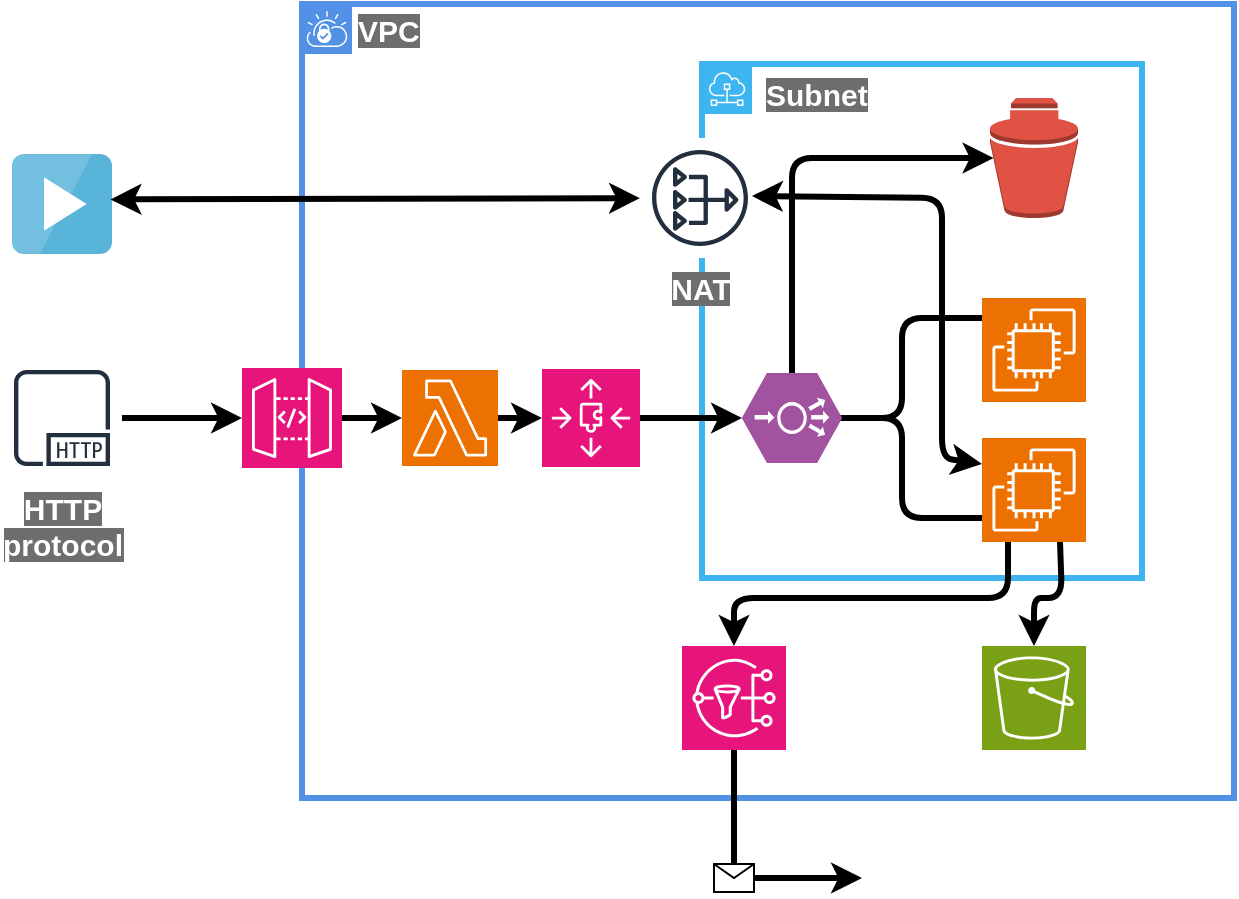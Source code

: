 <mxfile version="24.7.17">
  <diagram name="Página-1" id="SHzega7YgOfOrknnlG9c">
    <mxGraphModel dx="1434" dy="836" grid="1" gridSize="10" guides="1" tooltips="1" connect="1" arrows="1" fold="1" page="1" pageScale="1" pageWidth="827" pageHeight="1169" math="0" shadow="0">
      <root>
        <mxCell id="0" />
        <mxCell id="1" parent="0" />
        <mxCell id="ZPoAsINGIN8y0a9OSrKp-18" value="&lt;b&gt;&lt;font color=&quot;#ffffff&quot; style=&quot;font-size: 15px; background-color: rgb(110, 110, 110);&quot;&gt;VPC&lt;/font&gt;&lt;/b&gt;" style="shape=mxgraph.ibm.box;prType=vpc;fontStyle=0;verticalAlign=top;align=left;spacingLeft=32;spacingTop=4;fillColor=none;rounded=0;whiteSpace=wrap;html=1;strokeColor=#5291E6;strokeWidth=3;dashed=0;container=1;spacing=-4;collapsible=0;expand=0;recursiveResize=0;" parent="1" vertex="1">
          <mxGeometry x="260" y="83" width="466" height="397" as="geometry" />
        </mxCell>
        <mxCell id="ZPoAsINGIN8y0a9OSrKp-19" value="&lt;b&gt;&lt;font color=&quot;#ffffff&quot; style=&quot;background-color: rgb(110, 110, 110); font-size: 15px;&quot;&gt;Subnet&lt;/font&gt;&lt;/b&gt;" style="sketch=0;outlineConnect=0;gradientColor=none;html=1;whiteSpace=wrap;fontSize=12;fontStyle=0;shape=mxgraph.aws4.group;grIcon=mxgraph.aws4.group_subnet;strokeColor=#3DB5F0;fillColor=none;verticalAlign=top;align=left;spacingLeft=30;fontColor=#879196;dashed=0;strokeWidth=3;" parent="ZPoAsINGIN8y0a9OSrKp-18" vertex="1">
          <mxGeometry x="200" y="30" width="220" height="257" as="geometry" />
        </mxCell>
        <mxCell id="ZPoAsINGIN8y0a9OSrKp-1" value="&lt;b style=&quot;font-size: 15px;&quot;&gt;&lt;font style=&quot;background-color: rgb(110, 110, 110);&quot; color=&quot;#ffffff&quot;&gt;HTTP&lt;br&gt;protocol&lt;/font&gt;&lt;/b&gt;" style="sketch=0;outlineConnect=0;fontColor=#232F3E;gradientColor=none;strokeColor=#232F3E;fillColor=#ffffff;dashed=0;verticalLabelPosition=bottom;verticalAlign=top;align=center;html=1;fontSize=12;fontStyle=0;aspect=fixed;shape=mxgraph.aws4.resourceIcon;resIcon=mxgraph.aws4.http_protocol;" parent="1" vertex="1">
          <mxGeometry x="110" y="260" width="60" height="60" as="geometry" />
        </mxCell>
        <mxCell id="ZPoAsINGIN8y0a9OSrKp-2" value="" style="sketch=0;points=[[0,0,0],[0.25,0,0],[0.5,0,0],[0.75,0,0],[1,0,0],[0,1,0],[0.25,1,0],[0.5,1,0],[0.75,1,0],[1,1,0],[0,0.25,0],[0,0.5,0],[0,0.75,0],[1,0.25,0],[1,0.5,0],[1,0.75,0]];outlineConnect=0;fontColor=#232F3E;fillColor=#ED7100;strokeColor=#ffffff;dashed=0;verticalLabelPosition=bottom;verticalAlign=top;align=center;html=1;fontSize=12;fontStyle=0;aspect=fixed;shape=mxgraph.aws4.resourceIcon;resIcon=mxgraph.aws4.lambda;" parent="1" vertex="1">
          <mxGeometry x="310" y="266" width="48" height="48" as="geometry" />
        </mxCell>
        <mxCell id="ZPoAsINGIN8y0a9OSrKp-3" value="" style="sketch=0;points=[[0,0,0],[0.25,0,0],[0.5,0,0],[0.75,0,0],[1,0,0],[0,1,0],[0.25,1,0],[0.5,1,0],[0.75,1,0],[1,1,0],[0,0.25,0],[0,0.5,0],[0,0.75,0],[1,0.25,0],[1,0.5,0],[1,0.75,0]];points=[[0,0,0],[0.25,0,0],[0.5,0,0],[0.75,0,0],[1,0,0],[0,1,0],[0.25,1,0],[0.5,1,0],[0.75,1,0],[1,1,0],[0,0.25,0],[0,0.5,0],[0,0.75,0],[1,0.25,0],[1,0.5,0],[1,0.75,0]];outlineConnect=0;fontColor=#232F3E;fillColor=#E7157B;strokeColor=#ffffff;dashed=0;verticalLabelPosition=bottom;verticalAlign=top;align=center;html=1;fontSize=12;fontStyle=0;aspect=fixed;shape=mxgraph.aws4.resourceIcon;resIcon=mxgraph.aws4.application_auto_scaling;" parent="1" vertex="1">
          <mxGeometry x="380" y="265.5" width="49" height="49" as="geometry" />
        </mxCell>
        <mxCell id="ZPoAsINGIN8y0a9OSrKp-5" value="" style="sketch=0;points=[[0,0,0],[0.25,0,0],[0.5,0,0],[0.75,0,0],[1,0,0],[0,1,0],[0.25,1,0],[0.5,1,0],[0.75,1,0],[1,1,0],[0,0.25,0],[0,0.5,0],[0,0.75,0],[1,0.25,0],[1,0.5,0],[1,0.75,0]];outlineConnect=0;fontColor=#232F3E;fillColor=#ED7100;strokeColor=#ffffff;dashed=0;verticalLabelPosition=bottom;verticalAlign=top;align=center;html=1;fontSize=12;fontStyle=0;aspect=fixed;shape=mxgraph.aws4.resourceIcon;resIcon=mxgraph.aws4.ec2;" parent="1" vertex="1">
          <mxGeometry x="600" y="230" width="52" height="52" as="geometry" />
        </mxCell>
        <mxCell id="ZPoAsINGIN8y0a9OSrKp-6" value="" style="sketch=0;points=[[0,0,0],[0.25,0,0],[0.5,0,0],[0.75,0,0],[1,0,0],[0,1,0],[0.25,1,0],[0.5,1,0],[0.75,1,0],[1,1,0],[0,0.25,0],[0,0.5,0],[0,0.75,0],[1,0.25,0],[1,0.5,0],[1,0.75,0]];outlineConnect=0;fontColor=#232F3E;fillColor=#ED7100;strokeColor=#ffffff;dashed=0;verticalLabelPosition=bottom;verticalAlign=top;align=center;html=1;fontSize=12;fontStyle=0;aspect=fixed;shape=mxgraph.aws4.resourceIcon;resIcon=mxgraph.aws4.ec2;" parent="1" vertex="1">
          <mxGeometry x="600" y="300" width="52" height="52" as="geometry" />
        </mxCell>
        <mxCell id="ZPoAsINGIN8y0a9OSrKp-7" value="" style="shape=curlyBracket;whiteSpace=wrap;html=1;rounded=1;labelPosition=left;verticalLabelPosition=middle;align=right;verticalAlign=middle;strokeWidth=3;" parent="1" vertex="1">
          <mxGeometry x="520" y="240" width="80" height="100" as="geometry" />
        </mxCell>
        <mxCell id="ZPoAsINGIN8y0a9OSrKp-4" value="" style="verticalLabelPosition=bottom;sketch=0;html=1;fillColor=#A153A0;strokeColor=#ffffff;verticalAlign=top;align=center;points=[[0,0.5,0],[0.125,0.25,0],[0.25,0,0],[0.5,0,0],[0.75,0,0],[0.875,0.25,0],[1,0.5,0],[0.875,0.75,0],[0.75,1,0],[0.5,1,0],[0.125,0.75,0]];pointerEvents=1;shape=mxgraph.cisco_safe.compositeIcon;bgIcon=mxgraph.cisco_safe.design.blank_device;resIcon=mxgraph.cisco_safe.design.load_balancer;" parent="1" vertex="1">
          <mxGeometry x="480" y="267.5" width="50" height="45" as="geometry" />
        </mxCell>
        <mxCell id="ZPoAsINGIN8y0a9OSrKp-8" value="" style="outlineConnect=0;dashed=0;verticalLabelPosition=bottom;verticalAlign=top;align=center;html=1;shape=mxgraph.aws3.snapshot;fillColor=#E05243;gradientColor=none;" parent="1" vertex="1">
          <mxGeometry x="604" y="130" width="44" height="60" as="geometry" />
        </mxCell>
        <mxCell id="ZPoAsINGIN8y0a9OSrKp-9" value="" style="endArrow=classic;html=1;rounded=1;entryX=0.04;entryY=0.5;entryDx=0;entryDy=0;entryPerimeter=0;curved=0;exitX=0.5;exitY=0;exitDx=0;exitDy=0;exitPerimeter=0;strokeWidth=3;" parent="1" source="ZPoAsINGIN8y0a9OSrKp-4" target="ZPoAsINGIN8y0a9OSrKp-8" edge="1">
          <mxGeometry width="50" height="50" relative="1" as="geometry">
            <mxPoint x="500" y="350" as="sourcePoint" />
            <mxPoint x="680" y="380" as="targetPoint" />
            <Array as="points">
              <mxPoint x="505" y="160" />
            </Array>
          </mxGeometry>
        </mxCell>
        <mxCell id="ZPoAsINGIN8y0a9OSrKp-10" value="" style="image;sketch=0;aspect=fixed;html=1;points=[];align=center;fontSize=12;image=img/lib/mscae/Media_On_Demand.svg;" parent="1" vertex="1">
          <mxGeometry x="115" y="158" width="50" height="50" as="geometry" />
        </mxCell>
        <mxCell id="ZPoAsINGIN8y0a9OSrKp-11" value="" style="sketch=0;points=[[0,0,0],[0.25,0,0],[0.5,0,0],[0.75,0,0],[1,0,0],[0,1,0],[0.25,1,0],[0.5,1,0],[0.75,1,0],[1,1,0],[0,0.25,0],[0,0.5,0],[0,0.75,0],[1,0.25,0],[1,0.5,0],[1,0.75,0]];outlineConnect=0;fontColor=#232F3E;fillColor=#E7157B;strokeColor=#ffffff;dashed=0;verticalLabelPosition=bottom;verticalAlign=top;align=center;html=1;fontSize=12;fontStyle=0;aspect=fixed;shape=mxgraph.aws4.resourceIcon;resIcon=mxgraph.aws4.sns;" parent="1" vertex="1">
          <mxGeometry x="450" y="404" width="52" height="52" as="geometry" />
        </mxCell>
        <mxCell id="ZPoAsINGIN8y0a9OSrKp-12" value="" style="sketch=0;points=[[0,0,0],[0.25,0,0],[0.5,0,0],[0.75,0,0],[1,0,0],[0,1,0],[0.25,1,0],[0.5,1,0],[0.75,1,0],[1,1,0],[0,0.25,0],[0,0.5,0],[0,0.75,0],[1,0.25,0],[1,0.5,0],[1,0.75,0]];outlineConnect=0;fontColor=#232F3E;fillColor=#7AA116;strokeColor=#ffffff;dashed=0;verticalLabelPosition=bottom;verticalAlign=top;align=center;html=1;fontSize=12;fontStyle=0;aspect=fixed;shape=mxgraph.aws4.resourceIcon;resIcon=mxgraph.aws4.s3;" parent="1" vertex="1">
          <mxGeometry x="600" y="404" width="52" height="52" as="geometry" />
        </mxCell>
        <mxCell id="ZPoAsINGIN8y0a9OSrKp-14" value="" style="endArrow=classic;html=1;rounded=0;exitX=0.5;exitY=1;exitDx=0;exitDy=0;exitPerimeter=0;strokeWidth=3;" parent="1" source="ZPoAsINGIN8y0a9OSrKp-11" edge="1">
          <mxGeometry relative="1" as="geometry">
            <mxPoint x="410" y="550" as="sourcePoint" />
            <mxPoint x="540" y="520" as="targetPoint" />
            <Array as="points">
              <mxPoint x="476" y="520" />
            </Array>
          </mxGeometry>
        </mxCell>
        <mxCell id="ZPoAsINGIN8y0a9OSrKp-15" value="" style="shape=message;html=1;outlineConnect=0;" parent="ZPoAsINGIN8y0a9OSrKp-14" vertex="1">
          <mxGeometry width="20" height="14" relative="1" as="geometry">
            <mxPoint x="-10" y="-7" as="offset" />
          </mxGeometry>
        </mxCell>
        <mxCell id="ZPoAsINGIN8y0a9OSrKp-16" value="" style="sketch=0;points=[[0,0,0],[0.25,0,0],[0.5,0,0],[0.75,0,0],[1,0,0],[0,1,0],[0.25,1,0],[0.5,1,0],[0.75,1,0],[1,1,0],[0,0.25,0],[0,0.5,0],[0,0.75,0],[1,0.25,0],[1,0.5,0],[1,0.75,0]];outlineConnect=0;fontColor=#232F3E;fillColor=#E7157B;strokeColor=#ffffff;dashed=0;verticalLabelPosition=bottom;verticalAlign=top;align=center;html=1;fontSize=12;fontStyle=0;aspect=fixed;shape=mxgraph.aws4.resourceIcon;resIcon=mxgraph.aws4.api_gateway;" parent="1" vertex="1">
          <mxGeometry x="230" y="265" width="50" height="50" as="geometry" />
        </mxCell>
        <mxCell id="ZPoAsINGIN8y0a9OSrKp-23" value="" style="endArrow=classic;html=1;rounded=1;entryX=0.5;entryY=0;entryDx=0;entryDy=0;entryPerimeter=0;exitX=0.75;exitY=1;exitDx=0;exitDy=0;exitPerimeter=0;curved=0;strokeWidth=3;" parent="1" source="ZPoAsINGIN8y0a9OSrKp-6" target="ZPoAsINGIN8y0a9OSrKp-12" edge="1">
          <mxGeometry width="50" height="50" relative="1" as="geometry">
            <mxPoint x="460" y="440" as="sourcePoint" />
            <mxPoint x="510" y="390" as="targetPoint" />
            <Array as="points">
              <mxPoint x="640" y="380" />
              <mxPoint x="626" y="380" />
            </Array>
          </mxGeometry>
        </mxCell>
        <mxCell id="ZPoAsINGIN8y0a9OSrKp-24" value="" style="endArrow=classic;html=1;rounded=1;entryX=0.5;entryY=0;entryDx=0;entryDy=0;entryPerimeter=0;exitX=0.25;exitY=1;exitDx=0;exitDy=0;exitPerimeter=0;curved=0;strokeWidth=3;" parent="1" source="ZPoAsINGIN8y0a9OSrKp-6" target="ZPoAsINGIN8y0a9OSrKp-11" edge="1">
          <mxGeometry width="50" height="50" relative="1" as="geometry">
            <mxPoint x="511" y="340" as="sourcePoint" />
            <mxPoint x="498" y="392" as="targetPoint" />
            <Array as="points">
              <mxPoint x="613" y="380" />
              <mxPoint x="476" y="380" />
            </Array>
          </mxGeometry>
        </mxCell>
        <mxCell id="ZPoAsINGIN8y0a9OSrKp-26" value="&lt;b style=&quot;&quot;&gt;&lt;font color=&quot;#ffffff&quot; style=&quot;font-size: 15px; background-color: rgb(110, 110, 110);&quot;&gt;NAT&lt;/font&gt;&lt;/b&gt;" style="sketch=0;outlineConnect=0;fontColor=#232F3E;gradientColor=none;strokeColor=#232F3E;fillColor=#ffffff;dashed=0;verticalLabelPosition=bottom;verticalAlign=top;align=center;html=1;fontSize=12;fontStyle=0;aspect=fixed;shape=mxgraph.aws4.resourceIcon;resIcon=mxgraph.aws4.nat_gateway;" parent="1" vertex="1">
          <mxGeometry x="429" y="150" width="60" height="60" as="geometry" />
        </mxCell>
        <mxCell id="ZPoAsINGIN8y0a9OSrKp-29" value="" style="endArrow=classic;html=1;rounded=0;entryX=0;entryY=0.5;entryDx=0;entryDy=0;entryPerimeter=0;strokeWidth=3;" parent="1" source="ZPoAsINGIN8y0a9OSrKp-1" target="ZPoAsINGIN8y0a9OSrKp-16" edge="1">
          <mxGeometry width="50" height="50" relative="1" as="geometry">
            <mxPoint x="170" y="240" as="sourcePoint" />
            <mxPoint x="470" y="230" as="targetPoint" />
          </mxGeometry>
        </mxCell>
        <mxCell id="ZPoAsINGIN8y0a9OSrKp-30" value="" style="endArrow=classic;html=1;rounded=0;exitX=1;exitY=0.5;exitDx=0;exitDy=0;exitPerimeter=0;entryX=0;entryY=0.5;entryDx=0;entryDy=0;entryPerimeter=0;strokeWidth=3;" parent="1" source="ZPoAsINGIN8y0a9OSrKp-16" target="ZPoAsINGIN8y0a9OSrKp-2" edge="1">
          <mxGeometry width="50" height="50" relative="1" as="geometry">
            <mxPoint x="350" y="280" as="sourcePoint" />
            <mxPoint x="400" y="230" as="targetPoint" />
          </mxGeometry>
        </mxCell>
        <mxCell id="ZPoAsINGIN8y0a9OSrKp-31" value="" style="endArrow=classic;html=1;rounded=0;exitX=1;exitY=0.5;exitDx=0;exitDy=0;exitPerimeter=0;entryX=0;entryY=0.5;entryDx=0;entryDy=0;entryPerimeter=0;strokeWidth=3;" parent="1" source="ZPoAsINGIN8y0a9OSrKp-2" target="ZPoAsINGIN8y0a9OSrKp-3" edge="1">
          <mxGeometry width="50" height="50" relative="1" as="geometry">
            <mxPoint x="350" y="280" as="sourcePoint" />
            <mxPoint x="400" y="230" as="targetPoint" />
          </mxGeometry>
        </mxCell>
        <mxCell id="ZPoAsINGIN8y0a9OSrKp-32" value="" style="endArrow=classic;html=1;rounded=0;entryX=0;entryY=0.5;entryDx=0;entryDy=0;entryPerimeter=0;exitX=1;exitY=0.5;exitDx=0;exitDy=0;exitPerimeter=0;strokeWidth=3;" parent="1" source="ZPoAsINGIN8y0a9OSrKp-3" target="ZPoAsINGIN8y0a9OSrKp-4" edge="1">
          <mxGeometry width="50" height="50" relative="1" as="geometry">
            <mxPoint x="350" y="280" as="sourcePoint" />
            <mxPoint x="380" y="350" as="targetPoint" />
          </mxGeometry>
        </mxCell>
        <mxCell id="ZPoAsINGIN8y0a9OSrKp-35" value="" style="endArrow=classic;startArrow=classic;html=1;rounded=1;entryX=0;entryY=0.25;entryDx=0;entryDy=0;entryPerimeter=0;curved=0;strokeWidth=3;" parent="1" target="ZPoAsINGIN8y0a9OSrKp-6" edge="1">
          <mxGeometry width="50" height="50" relative="1" as="geometry">
            <mxPoint x="485" y="179" as="sourcePoint" />
            <mxPoint x="370" y="160" as="targetPoint" />
            <Array as="points">
              <mxPoint x="580" y="180" />
              <mxPoint x="580" y="310" />
            </Array>
          </mxGeometry>
        </mxCell>
        <mxCell id="ZPoAsINGIN8y0a9OSrKp-37" value="" style="endArrow=classic;startArrow=classic;html=1;rounded=0;exitX=0.985;exitY=0.454;exitDx=0;exitDy=0;exitPerimeter=0;strokeWidth=3;" parent="1" source="ZPoAsINGIN8y0a9OSrKp-10" target="ZPoAsINGIN8y0a9OSrKp-26" edge="1">
          <mxGeometry width="50" height="50" relative="1" as="geometry">
            <mxPoint x="350" y="250" as="sourcePoint" />
            <mxPoint x="400" y="200" as="targetPoint" />
          </mxGeometry>
        </mxCell>
      </root>
    </mxGraphModel>
  </diagram>
</mxfile>
